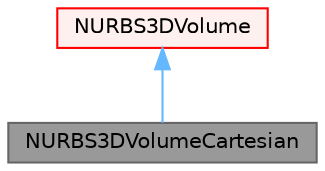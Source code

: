 digraph "NURBS3DVolumeCartesian"
{
 // LATEX_PDF_SIZE
  bgcolor="transparent";
  edge [fontname=Helvetica,fontsize=10,labelfontname=Helvetica,labelfontsize=10];
  node [fontname=Helvetica,fontsize=10,shape=box,height=0.2,width=0.4];
  Node1 [id="Node000001",label="NURBS3DVolumeCartesian",height=0.2,width=0.4,color="gray40", fillcolor="grey60", style="filled", fontcolor="black",tooltip="Calculation of adjoint based sensitivities at wall faces."];
  Node2 -> Node1 [id="edge1_Node000001_Node000002",dir="back",color="steelblue1",style="solid",tooltip=" "];
  Node2 [id="Node000002",label="NURBS3DVolume",height=0.2,width=0.4,color="red", fillcolor="#FFF0F0", style="filled",URL="$classFoam_1_1NURBS3DVolume.html",tooltip="NURBS3DVolume morpher. Includes support functions for gradient computations Base class providing supp..."];
}
